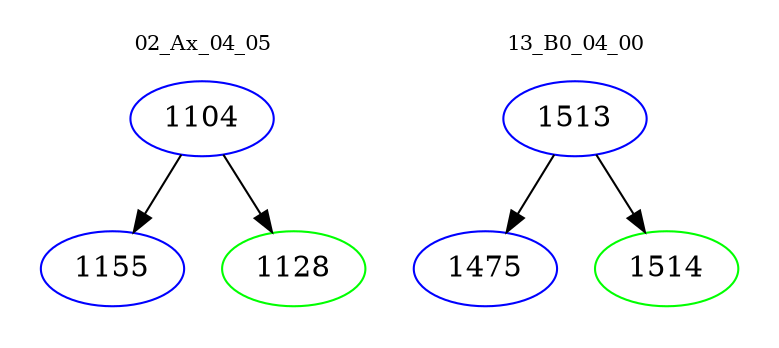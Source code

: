 digraph{
subgraph cluster_0 {
color = white
label = "02_Ax_04_05";
fontsize=10;
T0_1104 [label="1104", color="blue"]
T0_1104 -> T0_1155 [color="black"]
T0_1155 [label="1155", color="blue"]
T0_1104 -> T0_1128 [color="black"]
T0_1128 [label="1128", color="green"]
}
subgraph cluster_1 {
color = white
label = "13_B0_04_00";
fontsize=10;
T1_1513 [label="1513", color="blue"]
T1_1513 -> T1_1475 [color="black"]
T1_1475 [label="1475", color="blue"]
T1_1513 -> T1_1514 [color="black"]
T1_1514 [label="1514", color="green"]
}
}
